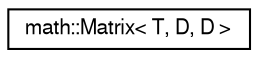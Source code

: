 digraph "Graphical Class Hierarchy"
{
  edge [fontname="FreeSans",fontsize="10",labelfontname="FreeSans",labelfontsize="10"];
  node [fontname="FreeSans",fontsize="10",shape=record];
  rankdir="LR";
  Node0 [label="math::Matrix\< T, D, D \>",height=0.2,width=0.4,color="black", fillcolor="white", style="filled",URL="$classmath_1_1_matrix.html"];
}
